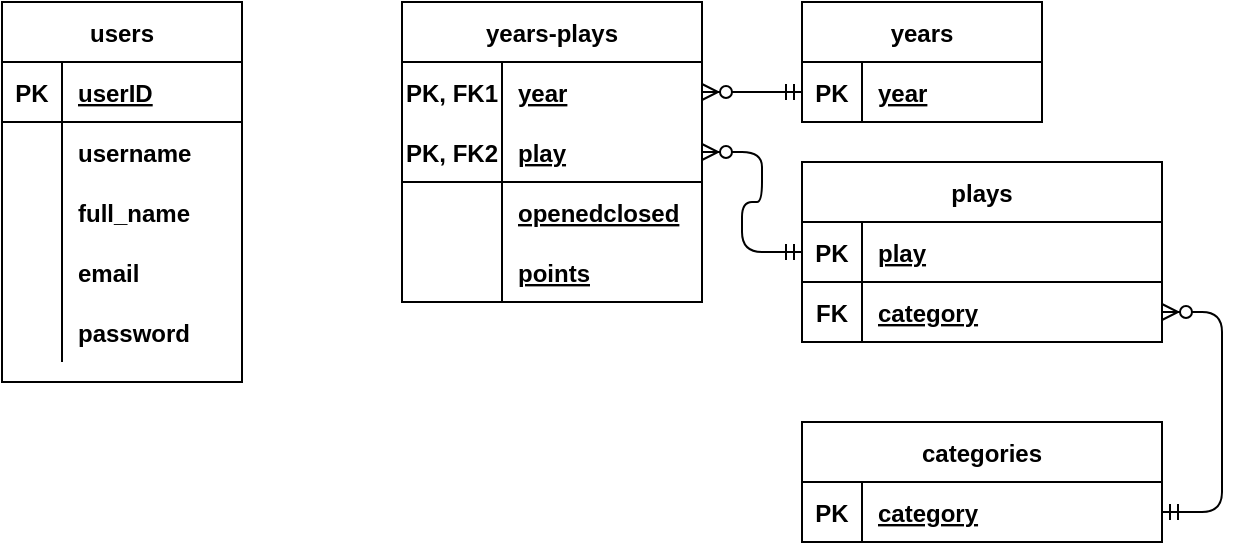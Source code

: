 <mxfile version="14.7.3"><diagram id="pa6WelRXOAL7CHVSIOOH" name="Page-1"><mxGraphModel dx="655" dy="888" grid="1" gridSize="10" guides="1" tooltips="1" connect="1" arrows="1" fold="1" page="1" pageScale="1" pageWidth="850" pageHeight="1100" math="0" shadow="0"><root><mxCell id="0"/><mxCell id="1" parent="0"/><mxCell id="W1ig0pr0ly81lZ5TatGw-1" value="users" style="shape=table;startSize=30;container=1;collapsible=1;childLayout=tableLayout;fixedRows=1;rowLines=0;fontStyle=1;align=center;resizeLast=1;" parent="1" vertex="1"><mxGeometry x="40" y="40" width="120" height="190" as="geometry"/></mxCell><mxCell id="W1ig0pr0ly81lZ5TatGw-2" value="" style="shape=partialRectangle;collapsible=0;dropTarget=0;pointerEvents=0;fillColor=none;top=0;left=0;bottom=1;right=0;points=[[0,0.5],[1,0.5]];portConstraint=eastwest;" parent="W1ig0pr0ly81lZ5TatGw-1" vertex="1"><mxGeometry y="30" width="120" height="30" as="geometry"/></mxCell><mxCell id="W1ig0pr0ly81lZ5TatGw-3" value="PK" style="shape=partialRectangle;connectable=0;fillColor=none;top=0;left=0;bottom=0;right=0;fontStyle=1;overflow=hidden;" parent="W1ig0pr0ly81lZ5TatGw-2" vertex="1"><mxGeometry width="30" height="30" as="geometry"/></mxCell><mxCell id="W1ig0pr0ly81lZ5TatGw-4" value="userID" style="shape=partialRectangle;connectable=0;fillColor=none;top=0;left=0;bottom=0;right=0;align=left;spacingLeft=6;fontStyle=5;overflow=hidden;" parent="W1ig0pr0ly81lZ5TatGw-2" vertex="1"><mxGeometry x="30" width="90" height="30" as="geometry"/></mxCell><mxCell id="W1ig0pr0ly81lZ5TatGw-5" value="" style="shape=partialRectangle;collapsible=0;dropTarget=0;pointerEvents=0;fillColor=none;top=0;left=0;bottom=0;right=0;points=[[0,0.5],[1,0.5]];portConstraint=eastwest;" parent="W1ig0pr0ly81lZ5TatGw-1" vertex="1"><mxGeometry y="60" width="120" height="30" as="geometry"/></mxCell><mxCell id="W1ig0pr0ly81lZ5TatGw-6" value="" style="shape=partialRectangle;connectable=0;fillColor=none;top=0;left=0;bottom=0;right=0;editable=1;overflow=hidden;" parent="W1ig0pr0ly81lZ5TatGw-5" vertex="1"><mxGeometry width="30" height="30" as="geometry"/></mxCell><mxCell id="W1ig0pr0ly81lZ5TatGw-7" value="username" style="shape=partialRectangle;connectable=0;fillColor=none;top=0;left=0;bottom=0;right=0;align=left;spacingLeft=6;overflow=hidden;fontStyle=1" parent="W1ig0pr0ly81lZ5TatGw-5" vertex="1"><mxGeometry x="30" width="90" height="30" as="geometry"/></mxCell><mxCell id="W1ig0pr0ly81lZ5TatGw-8" value="" style="shape=partialRectangle;collapsible=0;dropTarget=0;pointerEvents=0;fillColor=none;top=0;left=0;bottom=0;right=0;points=[[0,0.5],[1,0.5]];portConstraint=eastwest;" parent="W1ig0pr0ly81lZ5TatGw-1" vertex="1"><mxGeometry y="90" width="120" height="30" as="geometry"/></mxCell><mxCell id="W1ig0pr0ly81lZ5TatGw-9" value="" style="shape=partialRectangle;connectable=0;fillColor=none;top=0;left=0;bottom=0;right=0;editable=1;overflow=hidden;" parent="W1ig0pr0ly81lZ5TatGw-8" vertex="1"><mxGeometry width="30" height="30" as="geometry"/></mxCell><mxCell id="W1ig0pr0ly81lZ5TatGw-10" value="full_name" style="shape=partialRectangle;connectable=0;fillColor=none;top=0;left=0;bottom=0;right=0;align=left;spacingLeft=6;overflow=hidden;fontStyle=1" parent="W1ig0pr0ly81lZ5TatGw-8" vertex="1"><mxGeometry x="30" width="90" height="30" as="geometry"/></mxCell><mxCell id="W1ig0pr0ly81lZ5TatGw-11" value="" style="shape=partialRectangle;collapsible=0;dropTarget=0;pointerEvents=0;fillColor=none;top=0;left=0;bottom=0;right=0;points=[[0,0.5],[1,0.5]];portConstraint=eastwest;" parent="W1ig0pr0ly81lZ5TatGw-1" vertex="1"><mxGeometry y="120" width="120" height="30" as="geometry"/></mxCell><mxCell id="W1ig0pr0ly81lZ5TatGw-12" value="" style="shape=partialRectangle;connectable=0;fillColor=none;top=0;left=0;bottom=0;right=0;editable=1;overflow=hidden;" parent="W1ig0pr0ly81lZ5TatGw-11" vertex="1"><mxGeometry width="30" height="30" as="geometry"/></mxCell><mxCell id="W1ig0pr0ly81lZ5TatGw-13" value="email" style="shape=partialRectangle;connectable=0;fillColor=none;top=0;left=0;bottom=0;right=0;align=left;spacingLeft=6;overflow=hidden;fontStyle=1" parent="W1ig0pr0ly81lZ5TatGw-11" vertex="1"><mxGeometry x="30" width="90" height="30" as="geometry"/></mxCell><mxCell id="xHAa2NSnxT2VVE7FddDb-1" value="" style="shape=partialRectangle;collapsible=0;dropTarget=0;pointerEvents=0;fillColor=none;top=0;left=0;bottom=0;right=0;points=[[0,0.5],[1,0.5]];portConstraint=eastwest;" vertex="1" parent="W1ig0pr0ly81lZ5TatGw-1"><mxGeometry y="150" width="120" height="30" as="geometry"/></mxCell><mxCell id="xHAa2NSnxT2VVE7FddDb-2" value="" style="shape=partialRectangle;connectable=0;fillColor=none;top=0;left=0;bottom=0;right=0;editable=1;overflow=hidden;" vertex="1" parent="xHAa2NSnxT2VVE7FddDb-1"><mxGeometry width="30" height="30" as="geometry"/></mxCell><mxCell id="xHAa2NSnxT2VVE7FddDb-3" value="password" style="shape=partialRectangle;connectable=0;fillColor=none;top=0;left=0;bottom=0;right=0;align=left;spacingLeft=6;overflow=hidden;fontStyle=1" vertex="1" parent="xHAa2NSnxT2VVE7FddDb-1"><mxGeometry x="30" width="90" height="30" as="geometry"/></mxCell><mxCell id="xHAa2NSnxT2VVE7FddDb-4" value="plays" style="shape=table;startSize=30;container=1;collapsible=1;childLayout=tableLayout;fixedRows=1;rowLines=0;fontStyle=1;align=center;resizeLast=1;" vertex="1" parent="1"><mxGeometry x="440" y="120" width="180" height="90" as="geometry"/></mxCell><mxCell id="xHAa2NSnxT2VVE7FddDb-5" value="" style="shape=partialRectangle;collapsible=0;dropTarget=0;pointerEvents=0;fillColor=none;top=0;left=0;bottom=1;right=0;points=[[0,0.5],[1,0.5]];portConstraint=eastwest;" vertex="1" parent="xHAa2NSnxT2VVE7FddDb-4"><mxGeometry y="30" width="180" height="30" as="geometry"/></mxCell><mxCell id="xHAa2NSnxT2VVE7FddDb-6" value="PK" style="shape=partialRectangle;connectable=0;fillColor=none;top=0;left=0;bottom=0;right=0;fontStyle=1;overflow=hidden;" vertex="1" parent="xHAa2NSnxT2VVE7FddDb-5"><mxGeometry width="30" height="30" as="geometry"/></mxCell><mxCell id="xHAa2NSnxT2VVE7FddDb-7" value="play" style="shape=partialRectangle;connectable=0;fillColor=none;top=0;left=0;bottom=0;right=0;align=left;spacingLeft=6;fontStyle=5;overflow=hidden;" vertex="1" parent="xHAa2NSnxT2VVE7FddDb-5"><mxGeometry x="30" width="150" height="30" as="geometry"/></mxCell><mxCell id="xHAa2NSnxT2VVE7FddDb-73" value="" style="shape=partialRectangle;collapsible=0;dropTarget=0;pointerEvents=0;fillColor=none;top=0;left=0;bottom=1;right=0;points=[[0,0.5],[1,0.5]];portConstraint=eastwest;" vertex="1" parent="xHAa2NSnxT2VVE7FddDb-4"><mxGeometry y="60" width="180" height="30" as="geometry"/></mxCell><mxCell id="xHAa2NSnxT2VVE7FddDb-74" value="FK" style="shape=partialRectangle;connectable=0;fillColor=none;top=0;left=0;bottom=0;right=0;fontStyle=1;overflow=hidden;" vertex="1" parent="xHAa2NSnxT2VVE7FddDb-73"><mxGeometry width="30" height="30" as="geometry"/></mxCell><mxCell id="xHAa2NSnxT2VVE7FddDb-75" value="category" style="shape=partialRectangle;connectable=0;fillColor=none;top=0;left=0;bottom=0;right=0;align=left;spacingLeft=6;fontStyle=5;overflow=hidden;" vertex="1" parent="xHAa2NSnxT2VVE7FddDb-73"><mxGeometry x="30" width="150" height="30" as="geometry"/></mxCell><mxCell id="xHAa2NSnxT2VVE7FddDb-21" value="years" style="shape=table;startSize=30;container=1;collapsible=1;childLayout=tableLayout;fixedRows=1;rowLines=0;fontStyle=1;align=center;resizeLast=1;" vertex="1" parent="1"><mxGeometry x="440" y="40" width="120" height="60" as="geometry"/></mxCell><mxCell id="xHAa2NSnxT2VVE7FddDb-22" value="" style="shape=partialRectangle;collapsible=0;dropTarget=0;pointerEvents=0;fillColor=none;top=0;left=0;bottom=1;right=0;points=[[0,0.5],[1,0.5]];portConstraint=eastwest;" vertex="1" parent="xHAa2NSnxT2VVE7FddDb-21"><mxGeometry y="30" width="120" height="30" as="geometry"/></mxCell><mxCell id="xHAa2NSnxT2VVE7FddDb-23" value="PK" style="shape=partialRectangle;connectable=0;fillColor=none;top=0;left=0;bottom=0;right=0;fontStyle=1;overflow=hidden;" vertex="1" parent="xHAa2NSnxT2VVE7FddDb-22"><mxGeometry width="30" height="30" as="geometry"/></mxCell><mxCell id="xHAa2NSnxT2VVE7FddDb-24" value="year" style="shape=partialRectangle;connectable=0;fillColor=none;top=0;left=0;bottom=0;right=0;align=left;spacingLeft=6;fontStyle=5;overflow=hidden;" vertex="1" parent="xHAa2NSnxT2VVE7FddDb-22"><mxGeometry x="30" width="90" height="30" as="geometry"/></mxCell><mxCell id="xHAa2NSnxT2VVE7FddDb-37" value="years-plays" style="shape=table;startSize=30;container=1;collapsible=1;childLayout=tableLayout;fixedRows=1;rowLines=0;fontStyle=1;align=center;resizeLast=1;" vertex="1" parent="1"><mxGeometry x="240" y="40" width="150" height="150" as="geometry"/></mxCell><mxCell id="xHAa2NSnxT2VVE7FddDb-38" value="" style="shape=partialRectangle;collapsible=0;dropTarget=0;pointerEvents=0;fillColor=none;top=0;left=0;bottom=1;right=0;points=[[0,0.5],[1,0.5]];portConstraint=eastwest;strokeColor=none;" vertex="1" parent="xHAa2NSnxT2VVE7FddDb-37"><mxGeometry y="30" width="150" height="30" as="geometry"/></mxCell><mxCell id="xHAa2NSnxT2VVE7FddDb-39" value="PK, FK1" style="shape=partialRectangle;connectable=0;fillColor=none;top=0;left=0;bottom=0;right=0;fontStyle=1;overflow=hidden;" vertex="1" parent="xHAa2NSnxT2VVE7FddDb-38"><mxGeometry width="50" height="30" as="geometry"/></mxCell><mxCell id="xHAa2NSnxT2VVE7FddDb-40" value="year" style="shape=partialRectangle;connectable=0;fillColor=none;top=0;left=0;bottom=0;right=0;align=left;spacingLeft=6;fontStyle=5;overflow=hidden;" vertex="1" parent="xHAa2NSnxT2VVE7FddDb-38"><mxGeometry x="50" width="100" height="30" as="geometry"/></mxCell><mxCell id="xHAa2NSnxT2VVE7FddDb-41" value="" style="shape=partialRectangle;collapsible=0;dropTarget=0;pointerEvents=0;fillColor=none;top=0;left=0;bottom=1;right=0;points=[[0,0.5],[1,0.5]];portConstraint=eastwest;" vertex="1" parent="xHAa2NSnxT2VVE7FddDb-37"><mxGeometry y="60" width="150" height="30" as="geometry"/></mxCell><mxCell id="xHAa2NSnxT2VVE7FddDb-42" value="PK, FK2" style="shape=partialRectangle;connectable=0;fillColor=none;top=0;left=0;bottom=0;right=0;fontStyle=1;overflow=hidden;" vertex="1" parent="xHAa2NSnxT2VVE7FddDb-41"><mxGeometry width="50" height="30" as="geometry"/></mxCell><mxCell id="xHAa2NSnxT2VVE7FddDb-43" value="play" style="shape=partialRectangle;connectable=0;fillColor=none;top=0;left=0;bottom=0;right=0;align=left;spacingLeft=6;fontStyle=5;overflow=hidden;" vertex="1" parent="xHAa2NSnxT2VVE7FddDb-41"><mxGeometry x="50" width="100" height="30" as="geometry"/></mxCell><mxCell id="xHAa2NSnxT2VVE7FddDb-55" value="" style="shape=partialRectangle;collapsible=0;dropTarget=0;pointerEvents=0;fillColor=none;top=0;left=0;bottom=1;right=0;points=[[0,0.5],[1,0.5]];portConstraint=eastwest;strokeColor=none;" vertex="1" parent="xHAa2NSnxT2VVE7FddDb-37"><mxGeometry y="90" width="150" height="30" as="geometry"/></mxCell><mxCell id="xHAa2NSnxT2VVE7FddDb-56" value="" style="shape=partialRectangle;connectable=0;fillColor=none;top=0;left=0;bottom=0;right=0;fontStyle=1;overflow=hidden;strokeColor=none;" vertex="1" parent="xHAa2NSnxT2VVE7FddDb-55"><mxGeometry width="50" height="30" as="geometry"/></mxCell><mxCell id="xHAa2NSnxT2VVE7FddDb-57" value="openedclosed" style="shape=partialRectangle;connectable=0;fillColor=none;top=0;left=0;bottom=0;right=0;align=left;spacingLeft=6;fontStyle=5;overflow=hidden;strokeColor=none;" vertex="1" parent="xHAa2NSnxT2VVE7FddDb-55"><mxGeometry x="50" width="100" height="30" as="geometry"/></mxCell><mxCell id="xHAa2NSnxT2VVE7FddDb-58" value="" style="shape=partialRectangle;collapsible=0;dropTarget=0;pointerEvents=0;fillColor=none;top=0;left=0;bottom=1;right=0;points=[[0,0.5],[1,0.5]];portConstraint=eastwest;" vertex="1" parent="xHAa2NSnxT2VVE7FddDb-37"><mxGeometry y="120" width="150" height="30" as="geometry"/></mxCell><mxCell id="xHAa2NSnxT2VVE7FddDb-59" value="" style="shape=partialRectangle;connectable=0;fillColor=none;top=0;left=0;bottom=0;right=0;fontStyle=1;overflow=hidden;strokeColor=none;" vertex="1" parent="xHAa2NSnxT2VVE7FddDb-58"><mxGeometry width="50" height="30" as="geometry"/></mxCell><mxCell id="xHAa2NSnxT2VVE7FddDb-60" value="points" style="shape=partialRectangle;connectable=0;fillColor=none;top=0;left=0;bottom=0;right=0;align=left;spacingLeft=6;fontStyle=5;overflow=hidden;strokeColor=none;" vertex="1" parent="xHAa2NSnxT2VVE7FddDb-58"><mxGeometry x="50" width="100" height="30" as="geometry"/></mxCell><mxCell id="xHAa2NSnxT2VVE7FddDb-62" value="" style="edgeStyle=entityRelationEdgeStyle;fontSize=12;html=1;endArrow=ERzeroToMany;startArrow=ERmandOne;entryX=1;entryY=0.5;entryDx=0;entryDy=0;" edge="1" parent="1" source="xHAa2NSnxT2VVE7FddDb-22" target="xHAa2NSnxT2VVE7FddDb-38"><mxGeometry width="100" height="100" relative="1" as="geometry"><mxPoint x="300" y="530" as="sourcePoint"/><mxPoint x="400" y="430" as="targetPoint"/></mxGeometry></mxCell><mxCell id="xHAa2NSnxT2VVE7FddDb-68" value="" style="edgeStyle=entityRelationEdgeStyle;fontSize=12;html=1;endArrow=ERzeroToMany;startArrow=ERmandOne;entryX=1;entryY=0.5;entryDx=0;entryDy=0;exitX=0;exitY=0.5;exitDx=0;exitDy=0;" edge="1" parent="1" source="xHAa2NSnxT2VVE7FddDb-5" target="xHAa2NSnxT2VVE7FddDb-41"><mxGeometry width="100" height="100" relative="1" as="geometry"><mxPoint x="440" y="350" as="sourcePoint"/><mxPoint x="410" y="290" as="targetPoint"/></mxGeometry></mxCell><mxCell id="xHAa2NSnxT2VVE7FddDb-69" value="categories" style="shape=table;startSize=30;container=1;collapsible=1;childLayout=tableLayout;fixedRows=1;rowLines=0;fontStyle=1;align=center;resizeLast=1;" vertex="1" parent="1"><mxGeometry x="440" y="250" width="180" height="60" as="geometry"/></mxCell><mxCell id="xHAa2NSnxT2VVE7FddDb-70" value="" style="shape=partialRectangle;collapsible=0;dropTarget=0;pointerEvents=0;fillColor=none;top=0;left=0;bottom=1;right=0;points=[[0,0.5],[1,0.5]];portConstraint=eastwest;" vertex="1" parent="xHAa2NSnxT2VVE7FddDb-69"><mxGeometry y="30" width="180" height="30" as="geometry"/></mxCell><mxCell id="xHAa2NSnxT2VVE7FddDb-71" value="PK" style="shape=partialRectangle;connectable=0;fillColor=none;top=0;left=0;bottom=0;right=0;fontStyle=1;overflow=hidden;" vertex="1" parent="xHAa2NSnxT2VVE7FddDb-70"><mxGeometry width="30" height="30" as="geometry"/></mxCell><mxCell id="xHAa2NSnxT2VVE7FddDb-72" value="category" style="shape=partialRectangle;connectable=0;fillColor=none;top=0;left=0;bottom=0;right=0;align=left;spacingLeft=6;fontStyle=5;overflow=hidden;" vertex="1" parent="xHAa2NSnxT2VVE7FddDb-70"><mxGeometry x="30" width="150" height="30" as="geometry"/></mxCell><mxCell id="xHAa2NSnxT2VVE7FddDb-82" value="" style="edgeStyle=entityRelationEdgeStyle;fontSize=12;html=1;endArrow=ERzeroToMany;startArrow=ERmandOne;exitX=1;exitY=0.5;exitDx=0;exitDy=0;" edge="1" parent="1" source="xHAa2NSnxT2VVE7FddDb-70" target="xHAa2NSnxT2VVE7FddDb-73"><mxGeometry width="100" height="100" relative="1" as="geometry"><mxPoint x="410" y="312" as="sourcePoint"/><mxPoint x="430" y="195" as="targetPoint"/></mxGeometry></mxCell></root></mxGraphModel></diagram></mxfile>